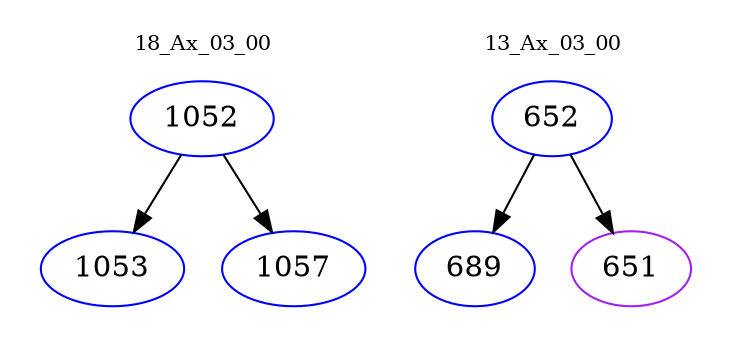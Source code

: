 digraph{
subgraph cluster_0 {
color = white
label = "18_Ax_03_00";
fontsize=10;
T0_1052 [label="1052", color="blue"]
T0_1052 -> T0_1053 [color="black"]
T0_1053 [label="1053", color="blue"]
T0_1052 -> T0_1057 [color="black"]
T0_1057 [label="1057", color="blue"]
}
subgraph cluster_1 {
color = white
label = "13_Ax_03_00";
fontsize=10;
T1_652 [label="652", color="blue"]
T1_652 -> T1_689 [color="black"]
T1_689 [label="689", color="blue"]
T1_652 -> T1_651 [color="black"]
T1_651 [label="651", color="purple"]
}
}
